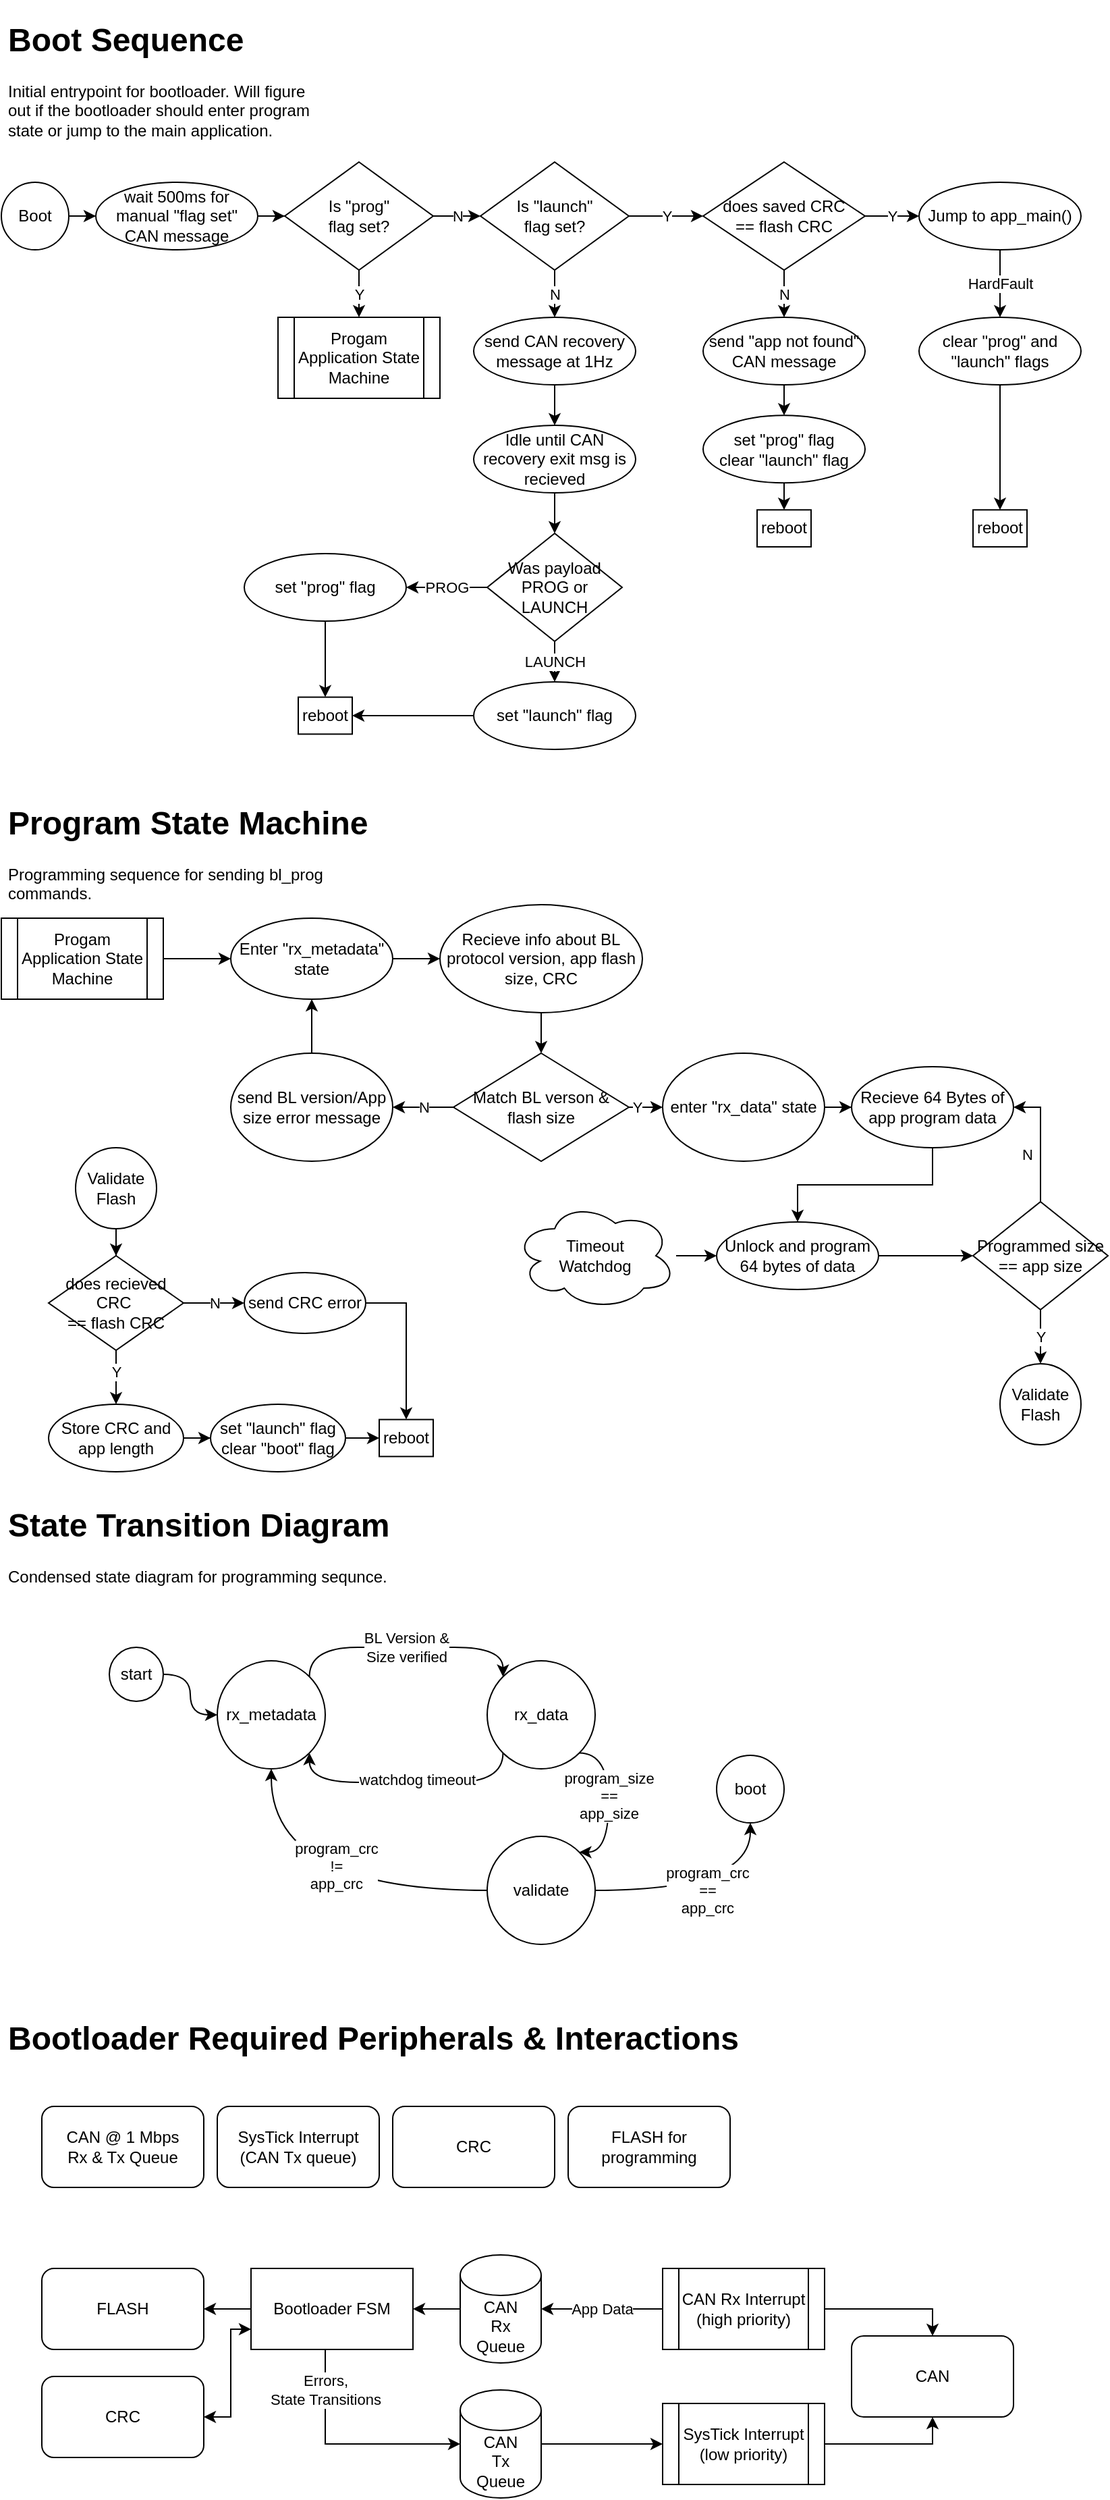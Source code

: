 <mxfile version="14.1.8" type="device"><diagram id="3tZdVPSeccgW7vgan1fj" name="Page-1"><mxGraphModel dx="1086" dy="829" grid="1" gridSize="10" guides="1" tooltips="1" connect="1" arrows="1" fold="1" page="1" pageScale="1" pageWidth="850" pageHeight="1100" math="0" shadow="0"><root><mxCell id="0"/><mxCell id="1" parent="0"/><mxCell id="a6R82AWV21bE9uqr0qgP-49" value="Progam Application State Machine" style="shape=process;whiteSpace=wrap;html=1;backgroundOutline=1;" parent="1" vertex="1"><mxGeometry x="10" y="680" width="120" height="60" as="geometry"/></mxCell><mxCell id="a6R82AWV21bE9uqr0qgP-50" value="Enter &quot;rx_metadata&quot; state" style="ellipse;whiteSpace=wrap;html=1;" parent="1" vertex="1"><mxGeometry x="180" y="680" width="120" height="60" as="geometry"/></mxCell><mxCell id="a6R82AWV21bE9uqr0qgP-51" value="" style="edgeStyle=orthogonalEdgeStyle;rounded=0;orthogonalLoop=1;jettySize=auto;html=1;" parent="1" source="a6R82AWV21bE9uqr0qgP-49" target="a6R82AWV21bE9uqr0qgP-50" edge="1"><mxGeometry x="10" y="590" as="geometry"/></mxCell><mxCell id="a6R82AWV21bE9uqr0qgP-53" value="Recieve info about BL protocol version, app flash size, CRC" style="ellipse;whiteSpace=wrap;html=1;" parent="1" vertex="1"><mxGeometry x="335" y="670" width="150" height="80" as="geometry"/></mxCell><mxCell id="a6R82AWV21bE9uqr0qgP-54" value="" style="edgeStyle=orthogonalEdgeStyle;rounded=0;orthogonalLoop=1;jettySize=auto;html=1;" parent="1" source="a6R82AWV21bE9uqr0qgP-50" target="a6R82AWV21bE9uqr0qgP-53" edge="1"><mxGeometry x="10" y="590" as="geometry"/></mxCell><mxCell id="a6R82AWV21bE9uqr0qgP-55" value="Match BL verson &amp;amp; flash size" style="rhombus;whiteSpace=wrap;html=1;" parent="1" vertex="1"><mxGeometry x="345" y="780" width="130" height="80" as="geometry"/></mxCell><mxCell id="a6R82AWV21bE9uqr0qgP-56" value="" style="edgeStyle=orthogonalEdgeStyle;rounded=0;orthogonalLoop=1;jettySize=auto;html=1;" parent="1" source="a6R82AWV21bE9uqr0qgP-53" target="a6R82AWV21bE9uqr0qgP-55" edge="1"><mxGeometry x="10" y="590" as="geometry"/></mxCell><mxCell id="a6R82AWV21bE9uqr0qgP-59" value="" style="edgeStyle=orthogonalEdgeStyle;rounded=0;orthogonalLoop=1;jettySize=auto;html=1;" parent="1" source="a6R82AWV21bE9uqr0qgP-57" target="a6R82AWV21bE9uqr0qgP-50" edge="1"><mxGeometry x="10" y="590" as="geometry"/></mxCell><mxCell id="a6R82AWV21bE9uqr0qgP-57" value="send BL version/App size error message" style="ellipse;whiteSpace=wrap;html=1;" parent="1" vertex="1"><mxGeometry x="180" y="780" width="120" height="80" as="geometry"/></mxCell><mxCell id="a6R82AWV21bE9uqr0qgP-58" value="N" style="edgeStyle=orthogonalEdgeStyle;rounded=0;orthogonalLoop=1;jettySize=auto;html=1;" parent="1" source="a6R82AWV21bE9uqr0qgP-55" target="a6R82AWV21bE9uqr0qgP-57" edge="1"><mxGeometry x="10" y="590" as="geometry"/></mxCell><mxCell id="a6R82AWV21bE9uqr0qgP-60" value="Recieve 64 Bytes of app program data" style="ellipse;whiteSpace=wrap;html=1;" parent="1" vertex="1"><mxGeometry x="640" y="790" width="120" height="60" as="geometry"/></mxCell><mxCell id="a6R82AWV21bE9uqr0qgP-65" value="" style="edgeStyle=orthogonalEdgeStyle;rounded=0;orthogonalLoop=1;jettySize=auto;html=1;entryX=0.5;entryY=0;entryDx=0;entryDy=0;" parent="1" source="a6R82AWV21bE9uqr0qgP-60" target="a6R82AWV21bE9uqr0qgP-66" edge="1"><mxGeometry x="10" y="590" as="geometry"><mxPoint x="600.029" y="900.029" as="targetPoint"/></mxGeometry></mxCell><mxCell id="a6R82AWV21bE9uqr0qgP-66" value="Unlock and program 64 bytes of data" style="ellipse;whiteSpace=wrap;html=1;" parent="1" vertex="1"><mxGeometry x="540" y="905" width="120" height="50" as="geometry"/></mxCell><mxCell id="a6R82AWV21bE9uqr0qgP-73" value="N" style="edgeStyle=orthogonalEdgeStyle;rounded=0;orthogonalLoop=1;jettySize=auto;html=1;exitX=0.5;exitY=0;exitDx=0;exitDy=0;entryX=1;entryY=0.5;entryDx=0;entryDy=0;" parent="1" source="a6R82AWV21bE9uqr0qgP-71" target="a6R82AWV21bE9uqr0qgP-60" edge="1"><mxGeometry x="10" y="590" as="geometry"><mxPoint as="offset"/></mxGeometry></mxCell><mxCell id="a6R82AWV21bE9uqr0qgP-71" value="Programmed size == app size" style="rhombus;whiteSpace=wrap;html=1;" parent="1" vertex="1"><mxGeometry x="730" y="890" width="100" height="80" as="geometry"/></mxCell><mxCell id="a6R82AWV21bE9uqr0qgP-72" value="" style="edgeStyle=orthogonalEdgeStyle;rounded=0;orthogonalLoop=1;jettySize=auto;html=1;" parent="1" source="a6R82AWV21bE9uqr0qgP-66" target="a6R82AWV21bE9uqr0qgP-71" edge="1"><mxGeometry x="10" y="475" as="geometry"/></mxCell><mxCell id="a6R82AWV21bE9uqr0qgP-76" value="" style="edgeStyle=orthogonalEdgeStyle;rounded=0;orthogonalLoop=1;jettySize=auto;html=1;" parent="1" source="a6R82AWV21bE9uqr0qgP-74" target="a6R82AWV21bE9uqr0qgP-60" edge="1"><mxGeometry x="10" y="590" as="geometry"/></mxCell><mxCell id="a6R82AWV21bE9uqr0qgP-74" value="enter &quot;rx_data&quot; state" style="ellipse;whiteSpace=wrap;html=1;" parent="1" vertex="1"><mxGeometry x="500" y="780" width="120" height="80" as="geometry"/></mxCell><mxCell id="a6R82AWV21bE9uqr0qgP-75" value="Y" style="edgeStyle=orthogonalEdgeStyle;rounded=0;orthogonalLoop=1;jettySize=auto;html=1;" parent="1" source="a6R82AWV21bE9uqr0qgP-55" target="a6R82AWV21bE9uqr0qgP-74" edge="1"><mxGeometry as="geometry"><mxPoint x="-7" as="offset"/></mxGeometry></mxCell><mxCell id="a6R82AWV21bE9uqr0qgP-78" value="Y" style="edgeStyle=orthogonalEdgeStyle;rounded=0;orthogonalLoop=1;jettySize=auto;html=1;entryX=0.5;entryY=0;entryDx=0;entryDy=0;" parent="1" source="a6R82AWV21bE9uqr0qgP-71" target="a6R82AWV21bE9uqr0qgP-168" edge="1"><mxGeometry x="10" y="475" as="geometry"><mxPoint x="780" y="1025.0" as="targetPoint"/></mxGeometry></mxCell><mxCell id="a6R82AWV21bE9uqr0qgP-112" value="&lt;h1&gt;Program State Machine&lt;/h1&gt;&lt;p&gt;Programming sequence for sending bl_prog commands.&lt;/p&gt;" style="text;html=1;strokeColor=none;fillColor=none;spacing=5;spacingTop=-20;whiteSpace=wrap;overflow=hidden;rounded=0;" parent="1" vertex="1"><mxGeometry x="10" y="590" width="300" height="90" as="geometry"/></mxCell><mxCell id="a6R82AWV21bE9uqr0qgP-168" value="Validate Flash" style="ellipse;whiteSpace=wrap;html=1;aspect=fixed;" parent="1" vertex="1"><mxGeometry x="750" y="1010" width="60" height="60" as="geometry"/></mxCell><mxCell id="a6R82AWV21bE9uqr0qgP-170" value="Validate Flash" style="ellipse;whiteSpace=wrap;html=1;aspect=fixed;" parent="1" vertex="1"><mxGeometry x="65" y="850" width="60" height="60" as="geometry"/></mxCell><mxCell id="a6R82AWV21bE9uqr0qgP-171" value="does recieved CRC&amp;nbsp;&lt;br&gt;== flash CRC" style="rhombus;whiteSpace=wrap;html=1;" parent="1" vertex="1"><mxGeometry x="45" y="930" width="100" height="70" as="geometry"/></mxCell><mxCell id="a6R82AWV21bE9uqr0qgP-172" value="" style="edgeStyle=orthogonalEdgeStyle;rounded=0;orthogonalLoop=1;jettySize=auto;html=1;" parent="1" source="a6R82AWV21bE9uqr0qgP-170" target="a6R82AWV21bE9uqr0qgP-171" edge="1"><mxGeometry x="10" y="590" as="geometry"/></mxCell><mxCell id="a6R82AWV21bE9uqr0qgP-228" style="edgeStyle=orthogonalEdgeStyle;rounded=0;orthogonalLoop=1;jettySize=auto;html=1;exitX=1;exitY=0.5;exitDx=0;exitDy=0;entryX=0.5;entryY=0;entryDx=0;entryDy=0;" parent="1" source="a6R82AWV21bE9uqr0qgP-214" target="a6R82AWV21bE9uqr0qgP-223" edge="1"><mxGeometry relative="1" as="geometry"/></mxCell><mxCell id="a6R82AWV21bE9uqr0qgP-214" value="send CRC error" style="ellipse;whiteSpace=wrap;html=1;" parent="1" vertex="1"><mxGeometry x="190" y="942.5" width="90" height="45" as="geometry"/></mxCell><mxCell id="a6R82AWV21bE9uqr0qgP-215" value="N" style="edgeStyle=orthogonalEdgeStyle;rounded=0;orthogonalLoop=1;jettySize=auto;html=1;" parent="1" source="a6R82AWV21bE9uqr0qgP-171" target="a6R82AWV21bE9uqr0qgP-214" edge="1"><mxGeometry x="10" y="590" as="geometry"/></mxCell><mxCell id="a6R82AWV21bE9uqr0qgP-217" value="" style="edgeStyle=orthogonalEdgeStyle;rounded=0;orthogonalLoop=1;jettySize=auto;html=1;entryX=0.5;entryY=0;entryDx=0;entryDy=0;" parent="1" source="a6R82AWV21bE9uqr0qgP-171" target="a6R82AWV21bE9uqr0qgP-225" edge="1"><mxGeometry x="10" y="590" as="geometry"><mxPoint x="95" y="1035" as="targetPoint"/></mxGeometry></mxCell><mxCell id="a6R82AWV21bE9uqr0qgP-220" value="Y" style="edgeLabel;html=1;align=center;verticalAlign=middle;resizable=0;points=[];" parent="a6R82AWV21bE9uqr0qgP-217" vertex="1" connectable="0"><mxGeometry x="0.52" y="1" relative="1" as="geometry"><mxPoint x="-1" y="-14.4" as="offset"/></mxGeometry></mxCell><mxCell id="a6R82AWV21bE9uqr0qgP-223" value="reboot" style="rounded=0;whiteSpace=wrap;html=1;" parent="1" vertex="1"><mxGeometry x="290" y="1051.31" width="40" height="27.38" as="geometry"/></mxCell><mxCell id="a6R82AWV21bE9uqr0qgP-227" value="" style="edgeStyle=orthogonalEdgeStyle;rounded=0;orthogonalLoop=1;jettySize=auto;html=1;" parent="1" source="a6R82AWV21bE9uqr0qgP-224" target="a6R82AWV21bE9uqr0qgP-223" edge="1"><mxGeometry relative="1" as="geometry"/></mxCell><mxCell id="a6R82AWV21bE9uqr0qgP-224" value="set &quot;launch&quot; flag clear &quot;boot&quot; flag" style="ellipse;whiteSpace=wrap;html=1;" parent="1" vertex="1"><mxGeometry x="165" y="1040" width="100" height="50" as="geometry"/></mxCell><mxCell id="a6R82AWV21bE9uqr0qgP-226" value="" style="edgeStyle=orthogonalEdgeStyle;rounded=0;orthogonalLoop=1;jettySize=auto;html=1;" parent="1" source="a6R82AWV21bE9uqr0qgP-225" target="a6R82AWV21bE9uqr0qgP-224" edge="1"><mxGeometry relative="1" as="geometry"/></mxCell><mxCell id="a6R82AWV21bE9uqr0qgP-225" value="Store CRC and app length" style="ellipse;whiteSpace=wrap;html=1;" parent="1" vertex="1"><mxGeometry x="45" y="1040" width="100" height="50" as="geometry"/></mxCell><mxCell id="a6R82AWV21bE9uqr0qgP-1" value="Boot" style="ellipse;whiteSpace=wrap;html=1;aspect=fixed;" parent="1" vertex="1"><mxGeometry x="10" y="135" width="50" height="50" as="geometry"/></mxCell><mxCell id="a6R82AWV21bE9uqr0qgP-2" value="Is &quot;prog&quot;&lt;br&gt;flag set?" style="rhombus;whiteSpace=wrap;html=1;" parent="1" vertex="1"><mxGeometry x="220" y="120" width="110" height="80" as="geometry"/></mxCell><mxCell id="a6R82AWV21bE9uqr0qgP-37" value="N" style="edgeStyle=orthogonalEdgeStyle;rounded=0;orthogonalLoop=1;jettySize=auto;html=1;" parent="1" source="a6R82AWV21bE9uqr0qgP-5" edge="1"><mxGeometry x="60" y="10" as="geometry"><mxPoint x="590" y="235.0" as="targetPoint"/></mxGeometry></mxCell><mxCell id="a6R82AWV21bE9uqr0qgP-5" value="does saved CRC &lt;br&gt;== flash CRC" style="rhombus;whiteSpace=wrap;html=1;" parent="1" vertex="1"><mxGeometry x="530" y="120" width="120" height="80" as="geometry"/></mxCell><mxCell id="a6R82AWV21bE9uqr0qgP-7" value="Jump to app_main()" style="ellipse;whiteSpace=wrap;html=1;" parent="1" vertex="1"><mxGeometry x="690" y="135" width="120" height="50" as="geometry"/></mxCell><mxCell id="a6R82AWV21bE9uqr0qgP-8" value="Y" style="edgeStyle=orthogonalEdgeStyle;rounded=0;orthogonalLoop=1;jettySize=auto;html=1;" parent="1" source="a6R82AWV21bE9uqr0qgP-5" target="a6R82AWV21bE9uqr0qgP-7" edge="1"><mxGeometry x="60" y="10" as="geometry"/></mxCell><mxCell id="a6R82AWV21bE9uqr0qgP-10" value="send CAN recovery message at 1Hz" style="ellipse;whiteSpace=wrap;html=1;" parent="1" vertex="1"><mxGeometry x="360" y="235" width="120" height="50" as="geometry"/></mxCell><mxCell id="a6R82AWV21bE9uqr0qgP-14" value="&lt;span&gt;Idle until CAN recovery exit msg is recieved&lt;/span&gt;" style="ellipse;whiteSpace=wrap;html=1;" parent="1" vertex="1"><mxGeometry x="360" y="315" width="120" height="50" as="geometry"/></mxCell><mxCell id="a6R82AWV21bE9uqr0qgP-15" value="" style="edgeStyle=orthogonalEdgeStyle;rounded=0;orthogonalLoop=1;jettySize=auto;html=1;" parent="1" source="a6R82AWV21bE9uqr0qgP-10" target="a6R82AWV21bE9uqr0qgP-14" edge="1"><mxGeometry x="60" y="10" as="geometry"/></mxCell><mxCell id="a6R82AWV21bE9uqr0qgP-19" value="reboot" style="rounded=0;whiteSpace=wrap;html=1;" parent="1" vertex="1"><mxGeometry x="230" y="516.31" width="40" height="27.38" as="geometry"/></mxCell><mxCell id="a6R82AWV21bE9uqr0qgP-22" value="Y" style="edgeStyle=orthogonalEdgeStyle;rounded=0;orthogonalLoop=1;jettySize=auto;html=1;" parent="1" source="a6R82AWV21bE9uqr0qgP-20" target="a6R82AWV21bE9uqr0qgP-5" edge="1"><mxGeometry x="60" y="10" as="geometry"/></mxCell><mxCell id="a6R82AWV21bE9uqr0qgP-25" value="N" style="edgeStyle=orthogonalEdgeStyle;rounded=0;orthogonalLoop=1;jettySize=auto;html=1;exitX=0.5;exitY=1;exitDx=0;exitDy=0;entryX=0.5;entryY=0;entryDx=0;entryDy=0;" parent="1" source="a6R82AWV21bE9uqr0qgP-20" target="a6R82AWV21bE9uqr0qgP-10" edge="1"><mxGeometry x="60" y="10" as="geometry"/></mxCell><mxCell id="a6R82AWV21bE9uqr0qgP-20" value="Is &quot;launch&quot;&lt;br&gt;flag set?" style="rhombus;whiteSpace=wrap;html=1;" parent="1" vertex="1"><mxGeometry x="365" y="120" width="110" height="80" as="geometry"/></mxCell><mxCell id="a6R82AWV21bE9uqr0qgP-21" value="N" style="edgeStyle=orthogonalEdgeStyle;rounded=0;orthogonalLoop=1;jettySize=auto;html=1;" parent="1" source="a6R82AWV21bE9uqr0qgP-2" target="a6R82AWV21bE9uqr0qgP-20" edge="1"><mxGeometry x="60" y="10" as="geometry"/></mxCell><mxCell id="a6R82AWV21bE9uqr0qgP-35" value="" style="edgeStyle=orthogonalEdgeStyle;rounded=0;orthogonalLoop=1;jettySize=auto;html=1;" parent="1" source="a6R82AWV21bE9uqr0qgP-26" target="a6R82AWV21bE9uqr0qgP-19" edge="1"><mxGeometry x="60" y="10" as="geometry"/></mxCell><mxCell id="a6R82AWV21bE9uqr0qgP-26" value="set &quot;launch&quot; flag" style="ellipse;whiteSpace=wrap;html=1;" parent="1" vertex="1"><mxGeometry x="360" y="505" width="120" height="50" as="geometry"/></mxCell><mxCell id="a6R82AWV21bE9uqr0qgP-30" value="LAUNCH" style="edgeStyle=orthogonalEdgeStyle;rounded=0;orthogonalLoop=1;jettySize=auto;html=1;" parent="1" source="a6R82AWV21bE9uqr0qgP-27" target="a6R82AWV21bE9uqr0qgP-26" edge="1"><mxGeometry x="60" y="10" as="geometry"/></mxCell><mxCell id="a6R82AWV21bE9uqr0qgP-27" value="Was payload&lt;br&gt;PROG or LAUNCH" style="rhombus;whiteSpace=wrap;html=1;" parent="1" vertex="1"><mxGeometry x="370" y="395" width="100" height="80" as="geometry"/></mxCell><mxCell id="a6R82AWV21bE9uqr0qgP-29" value="" style="edgeStyle=orthogonalEdgeStyle;rounded=0;orthogonalLoop=1;jettySize=auto;html=1;" parent="1" source="a6R82AWV21bE9uqr0qgP-14" target="a6R82AWV21bE9uqr0qgP-27" edge="1"><mxGeometry x="60" y="10" as="geometry"/></mxCell><mxCell id="a6R82AWV21bE9uqr0qgP-34" value="" style="edgeStyle=orthogonalEdgeStyle;rounded=0;orthogonalLoop=1;jettySize=auto;html=1;" parent="1" source="a6R82AWV21bE9uqr0qgP-32" target="a6R82AWV21bE9uqr0qgP-19" edge="1"><mxGeometry x="60" y="10" as="geometry"/></mxCell><mxCell id="a6R82AWV21bE9uqr0qgP-32" value="set &quot;prog&quot; flag" style="ellipse;whiteSpace=wrap;html=1;" parent="1" vertex="1"><mxGeometry x="190" y="410" width="120" height="50" as="geometry"/></mxCell><mxCell id="a6R82AWV21bE9uqr0qgP-33" value="PROG" style="edgeStyle=orthogonalEdgeStyle;rounded=0;orthogonalLoop=1;jettySize=auto;html=1;" parent="1" source="a6R82AWV21bE9uqr0qgP-27" target="a6R82AWV21bE9uqr0qgP-32" edge="1"><mxGeometry x="60" y="10" as="geometry"/></mxCell><mxCell id="a6R82AWV21bE9uqr0qgP-40" value="Progam Application State Machine" style="shape=process;whiteSpace=wrap;html=1;backgroundOutline=1;" parent="1" vertex="1"><mxGeometry x="215" y="235" width="120" height="60" as="geometry"/></mxCell><mxCell id="a6R82AWV21bE9uqr0qgP-41" value="Y" style="edgeStyle=orthogonalEdgeStyle;rounded=0;orthogonalLoop=1;jettySize=auto;html=1;" parent="1" source="a6R82AWV21bE9uqr0qgP-2" target="a6R82AWV21bE9uqr0qgP-40" edge="1"><mxGeometry x="60" y="10" as="geometry"/></mxCell><mxCell id="a6R82AWV21bE9uqr0qgP-43" value="set &quot;prog&quot; flag&lt;br&gt;clear &quot;launch&quot; flag" style="ellipse;whiteSpace=wrap;html=1;" parent="1" vertex="1"><mxGeometry x="530" y="307.62" width="120" height="50" as="geometry"/></mxCell><mxCell id="a6R82AWV21bE9uqr0qgP-44" value="reboot" style="rounded=0;whiteSpace=wrap;html=1;" parent="1" vertex="1"><mxGeometry x="570" y="377.62" width="40" height="27.38" as="geometry"/></mxCell><mxCell id="a6R82AWV21bE9uqr0qgP-42" style="edgeStyle=orthogonalEdgeStyle;rounded=0;orthogonalLoop=1;jettySize=auto;html=1;exitX=0.5;exitY=1;exitDx=0;exitDy=0;entryX=0.5;entryY=0;entryDx=0;entryDy=0;" parent="1" source="a6R82AWV21bE9uqr0qgP-43" target="a6R82AWV21bE9uqr0qgP-44" edge="1"><mxGeometry x="60" y="10" as="geometry"/></mxCell><mxCell id="a6R82AWV21bE9uqr0qgP-46" value="" style="edgeStyle=orthogonalEdgeStyle;rounded=0;orthogonalLoop=1;jettySize=auto;html=1;" parent="1" source="a6R82AWV21bE9uqr0qgP-45" target="a6R82AWV21bE9uqr0qgP-43" edge="1"><mxGeometry x="60" y="10" as="geometry"/></mxCell><mxCell id="a6R82AWV21bE9uqr0qgP-45" value="send &quot;app not found&quot; CAN message" style="ellipse;whiteSpace=wrap;html=1;" parent="1" vertex="1"><mxGeometry x="530" y="235" width="120" height="50" as="geometry"/></mxCell><mxCell id="a6R82AWV21bE9uqr0qgP-47" value="&lt;h1&gt;Boot Sequence&lt;/h1&gt;&lt;div&gt;Initial entrypoint for bootloader. Will figure out if the bootloader should enter program state or jump to the main application.&lt;/div&gt;" style="text;html=1;strokeColor=none;fillColor=none;spacing=5;spacingTop=-20;whiteSpace=wrap;overflow=hidden;rounded=0;" parent="1" vertex="1"><mxGeometry x="10" y="10" width="240" height="100" as="geometry"/></mxCell><mxCell id="a6R82AWV21bE9uqr0qgP-115" value="clear &quot;prog&quot; and &quot;launch&quot; flags" style="ellipse;whiteSpace=wrap;html=1;" parent="1" vertex="1"><mxGeometry x="690" y="235" width="120" height="50" as="geometry"/></mxCell><mxCell id="a6R82AWV21bE9uqr0qgP-116" value="HardFault" style="edgeStyle=orthogonalEdgeStyle;rounded=0;orthogonalLoop=1;jettySize=auto;html=1;exitX=0.5;exitY=1;exitDx=0;exitDy=0;" parent="1" source="a6R82AWV21bE9uqr0qgP-7" target="a6R82AWV21bE9uqr0qgP-115" edge="1"><mxGeometry x="60" y="-40" as="geometry"><mxPoint x="750" y="235" as="sourcePoint"/></mxGeometry></mxCell><mxCell id="a6R82AWV21bE9uqr0qgP-119" style="edgeStyle=orthogonalEdgeStyle;rounded=0;orthogonalLoop=1;jettySize=auto;html=1;exitX=0.5;exitY=1;exitDx=0;exitDy=0;" parent="1" edge="1"><mxGeometry x="60" y="10" as="geometry"><mxPoint x="750" y="555" as="sourcePoint"/><mxPoint x="750" y="555" as="targetPoint"/></mxGeometry></mxCell><mxCell id="a6R82AWV21bE9uqr0qgP-158" value="reboot" style="rounded=0;whiteSpace=wrap;html=1;" parent="1" vertex="1"><mxGeometry x="730" y="377.62" width="40" height="27.38" as="geometry"/></mxCell><mxCell id="a6R82AWV21bE9uqr0qgP-159" style="edgeStyle=orthogonalEdgeStyle;rounded=0;orthogonalLoop=1;jettySize=auto;html=1;exitX=0.5;exitY=1;exitDx=0;exitDy=0;entryX=0.5;entryY=0;entryDx=0;entryDy=0;" parent="1" source="a6R82AWV21bE9uqr0qgP-115" target="a6R82AWV21bE9uqr0qgP-158" edge="1"><mxGeometry x="60" y="-40" as="geometry"/></mxCell><mxCell id="a6R82AWV21bE9uqr0qgP-162" value="" style="edgeStyle=orthogonalEdgeStyle;rounded=0;orthogonalLoop=1;jettySize=auto;html=1;" parent="1" source="a6R82AWV21bE9uqr0qgP-160" target="a6R82AWV21bE9uqr0qgP-2" edge="1"><mxGeometry x="10" y="10" as="geometry"/></mxCell><mxCell id="a6R82AWV21bE9uqr0qgP-160" value="wait 500ms for manual &quot;flag set&quot; CAN message" style="ellipse;whiteSpace=wrap;html=1;" parent="1" vertex="1"><mxGeometry x="80" y="135" width="120" height="50" as="geometry"/></mxCell><mxCell id="a6R82AWV21bE9uqr0qgP-161" value="" style="edgeStyle=orthogonalEdgeStyle;rounded=0;orthogonalLoop=1;jettySize=auto;html=1;" parent="1" source="a6R82AWV21bE9uqr0qgP-1" target="a6R82AWV21bE9uqr0qgP-160" edge="1"><mxGeometry x="10" y="10" as="geometry"/></mxCell><mxCell id="a6R82AWV21bE9uqr0qgP-231" value="" style="edgeStyle=orthogonalEdgeStyle;rounded=0;orthogonalLoop=1;jettySize=auto;html=1;" parent="1" source="a6R82AWV21bE9uqr0qgP-229" target="a6R82AWV21bE9uqr0qgP-66" edge="1"><mxGeometry relative="1" as="geometry"/></mxCell><mxCell id="a6R82AWV21bE9uqr0qgP-229" value="Timeout &lt;br&gt;Watchdog" style="ellipse;shape=cloud;whiteSpace=wrap;html=1;" parent="1" vertex="1"><mxGeometry x="390" y="890" width="120" height="80" as="geometry"/></mxCell><mxCell id="a6R82AWV21bE9uqr0qgP-237" style="edgeStyle=orthogonalEdgeStyle;orthogonalLoop=1;jettySize=auto;html=1;exitX=1;exitY=0;exitDx=0;exitDy=0;entryX=0;entryY=0;entryDx=0;entryDy=0;curved=1;" parent="1" source="a6R82AWV21bE9uqr0qgP-232" target="a6R82AWV21bE9uqr0qgP-235" edge="1"><mxGeometry relative="1" as="geometry"><Array as="points"><mxPoint x="310" y="1220"/><mxPoint x="310" y="1220"/></Array></mxGeometry></mxCell><mxCell id="a6R82AWV21bE9uqr0qgP-238" value="BL Version &amp;amp; &lt;br&gt;Size verified" style="edgeLabel;html=1;align=center;verticalAlign=middle;resizable=0;points=[];" parent="a6R82AWV21bE9uqr0qgP-237" vertex="1" connectable="0"><mxGeometry x="0.001" relative="1" as="geometry"><mxPoint as="offset"/></mxGeometry></mxCell><mxCell id="a6R82AWV21bE9uqr0qgP-232" value="rx_metadata" style="ellipse;whiteSpace=wrap;html=1;aspect=fixed;" parent="1" vertex="1"><mxGeometry x="170" y="1230" width="80" height="80" as="geometry"/></mxCell><mxCell id="a6R82AWV21bE9uqr0qgP-234" value="" style="edgeStyle=orthogonalEdgeStyle;orthogonalLoop=1;jettySize=auto;html=1;curved=1;" parent="1" source="a6R82AWV21bE9uqr0qgP-233" target="a6R82AWV21bE9uqr0qgP-232" edge="1"><mxGeometry relative="1" as="geometry"/></mxCell><mxCell id="a6R82AWV21bE9uqr0qgP-233" value="start" style="ellipse;whiteSpace=wrap;html=1;aspect=fixed;" parent="1" vertex="1"><mxGeometry x="90" y="1220" width="40" height="40" as="geometry"/></mxCell><mxCell id="a6R82AWV21bE9uqr0qgP-239" style="edgeStyle=orthogonalEdgeStyle;curved=1;orthogonalLoop=1;jettySize=auto;html=1;exitX=1;exitY=1;exitDx=0;exitDy=0;entryX=1;entryY=0;entryDx=0;entryDy=0;" parent="1" source="a6R82AWV21bE9uqr0qgP-235" target="a6R82AWV21bE9uqr0qgP-236" edge="1"><mxGeometry relative="1" as="geometry"><Array as="points"><mxPoint x="460" y="1298"/><mxPoint x="460" y="1371"/></Array></mxGeometry></mxCell><mxCell id="a6R82AWV21bE9uqr0qgP-240" value="program_size&lt;br&gt;==&lt;br&gt;app_size" style="edgeLabel;html=1;align=center;verticalAlign=middle;resizable=0;points=[];" parent="a6R82AWV21bE9uqr0qgP-239" vertex="1" connectable="0"><mxGeometry x="-0.202" relative="1" as="geometry"><mxPoint y="6.54" as="offset"/></mxGeometry></mxCell><mxCell id="a6R82AWV21bE9uqr0qgP-241" style="edgeStyle=orthogonalEdgeStyle;curved=1;orthogonalLoop=1;jettySize=auto;html=1;exitX=0;exitY=1;exitDx=0;exitDy=0;entryX=1;entryY=1;entryDx=0;entryDy=0;" parent="1" source="a6R82AWV21bE9uqr0qgP-235" target="a6R82AWV21bE9uqr0qgP-232" edge="1"><mxGeometry relative="1" as="geometry"><Array as="points"><mxPoint x="310" y="1320"/><mxPoint x="310" y="1320"/></Array></mxGeometry></mxCell><mxCell id="a6R82AWV21bE9uqr0qgP-242" value="watchdog timeout" style="edgeLabel;html=1;align=center;verticalAlign=middle;resizable=0;points=[];" parent="a6R82AWV21bE9uqr0qgP-241" vertex="1" connectable="0"><mxGeometry x="-0.082" y="-2" relative="1" as="geometry"><mxPoint as="offset"/></mxGeometry></mxCell><mxCell id="a6R82AWV21bE9uqr0qgP-235" value="rx_data" style="ellipse;whiteSpace=wrap;html=1;aspect=fixed;" parent="1" vertex="1"><mxGeometry x="370" y="1230" width="80" height="80" as="geometry"/></mxCell><mxCell id="a6R82AWV21bE9uqr0qgP-243" style="edgeStyle=orthogonalEdgeStyle;curved=1;orthogonalLoop=1;jettySize=auto;html=1;exitX=0;exitY=0.5;exitDx=0;exitDy=0;entryX=0.5;entryY=1;entryDx=0;entryDy=0;" parent="1" source="a6R82AWV21bE9uqr0qgP-236" target="a6R82AWV21bE9uqr0qgP-232" edge="1"><mxGeometry relative="1" as="geometry"/></mxCell><mxCell id="a6R82AWV21bE9uqr0qgP-244" value="program_crc&lt;br&gt;!=&lt;br&gt;app_crc" style="edgeLabel;html=1;align=center;verticalAlign=middle;resizable=0;points=[];" parent="a6R82AWV21bE9uqr0qgP-243" vertex="1" connectable="0"><mxGeometry x="-0.106" y="-18" relative="1" as="geometry"><mxPoint as="offset"/></mxGeometry></mxCell><mxCell id="a6R82AWV21bE9uqr0qgP-246" value="program_crc&lt;br&gt;==&lt;br&gt;app_crc" style="edgeStyle=orthogonalEdgeStyle;curved=1;orthogonalLoop=1;jettySize=auto;html=1;" parent="1" source="a6R82AWV21bE9uqr0qgP-236" target="a6R82AWV21bE9uqr0qgP-245" edge="1"><mxGeometry relative="1" as="geometry"/></mxCell><mxCell id="a6R82AWV21bE9uqr0qgP-236" value="validate" style="ellipse;whiteSpace=wrap;html=1;aspect=fixed;" parent="1" vertex="1"><mxGeometry x="370" y="1360" width="80" height="80" as="geometry"/></mxCell><mxCell id="a6R82AWV21bE9uqr0qgP-245" value="boot" style="ellipse;whiteSpace=wrap;html=1;aspect=fixed;" parent="1" vertex="1"><mxGeometry x="540" y="1300" width="50" height="50" as="geometry"/></mxCell><mxCell id="a6R82AWV21bE9uqr0qgP-248" value="&lt;h1&gt;State Transition Diagram&lt;/h1&gt;&lt;p&gt;Condensed state diagram for programming sequnce.&lt;/p&gt;" style="text;html=1;strokeColor=none;fillColor=none;spacing=5;spacingTop=-20;whiteSpace=wrap;overflow=hidden;rounded=0;" parent="1" vertex="1"><mxGeometry x="10" y="1110" width="350" height="70" as="geometry"/></mxCell><mxCell id="SBWIHephsmYK0gLMGsNX-1" value="" style="group" vertex="1" connectable="0" parent="1"><mxGeometry x="10" y="1490" width="750" height="360" as="geometry"/></mxCell><mxCell id="a6R82AWV21bE9uqr0qgP-249" value="&lt;h1&gt;Bootloader Required Peripherals &amp;amp; Interactions&lt;/h1&gt;" style="text;html=1;strokeColor=none;fillColor=none;spacing=5;spacingTop=-20;whiteSpace=wrap;overflow=hidden;rounded=0;" parent="SBWIHephsmYK0gLMGsNX-1" vertex="1"><mxGeometry width="550" height="40" as="geometry"/></mxCell><mxCell id="a6R82AWV21bE9uqr0qgP-250" value="CAN @ 1 Mbps&lt;br&gt;Rx &amp;amp; Tx Queue" style="rounded=1;whiteSpace=wrap;html=1;" parent="SBWIHephsmYK0gLMGsNX-1" vertex="1"><mxGeometry x="30" y="70" width="120" height="60" as="geometry"/></mxCell><mxCell id="a6R82AWV21bE9uqr0qgP-251" value="SysTick Interrupt&lt;br&gt;(CAN Tx queue)" style="rounded=1;whiteSpace=wrap;html=1;" parent="SBWIHephsmYK0gLMGsNX-1" vertex="1"><mxGeometry x="160" y="70" width="120" height="60" as="geometry"/></mxCell><mxCell id="a6R82AWV21bE9uqr0qgP-252" value="FLASH for programming" style="rounded=1;whiteSpace=wrap;html=1;" parent="SBWIHephsmYK0gLMGsNX-1" vertex="1"><mxGeometry x="420" y="70" width="120" height="60" as="geometry"/></mxCell><mxCell id="a6R82AWV21bE9uqr0qgP-253" value="CRC" style="rounded=1;whiteSpace=wrap;html=1;" parent="SBWIHephsmYK0gLMGsNX-1" vertex="1"><mxGeometry x="290" y="70" width="120" height="60" as="geometry"/></mxCell><mxCell id="a6R82AWV21bE9uqr0qgP-254" value="CAN&lt;br&gt;Rx&lt;br&gt;Queue" style="shape=cylinder3;whiteSpace=wrap;html=1;boundedLbl=1;backgroundOutline=1;size=15;" parent="SBWIHephsmYK0gLMGsNX-1" vertex="1"><mxGeometry x="340" y="180" width="60" height="80" as="geometry"/></mxCell><mxCell id="a6R82AWV21bE9uqr0qgP-256" value="App Data" style="edgeStyle=orthogonalEdgeStyle;curved=1;orthogonalLoop=1;jettySize=auto;html=1;" parent="SBWIHephsmYK0gLMGsNX-1" source="a6R82AWV21bE9uqr0qgP-255" target="a6R82AWV21bE9uqr0qgP-254" edge="1"><mxGeometry relative="1" as="geometry"/></mxCell><mxCell id="a6R82AWV21bE9uqr0qgP-255" value="CAN Rx Interrupt&lt;br&gt;(high priority)" style="shape=process;whiteSpace=wrap;html=1;backgroundOutline=1;" parent="SBWIHephsmYK0gLMGsNX-1" vertex="1"><mxGeometry x="490" y="190" width="120" height="60" as="geometry"/></mxCell><mxCell id="a6R82AWV21bE9uqr0qgP-257" value="Bootloader FSM" style="rounded=0;whiteSpace=wrap;html=1;" parent="SBWIHephsmYK0gLMGsNX-1" vertex="1"><mxGeometry x="185" y="190" width="120" height="60" as="geometry"/></mxCell><mxCell id="a6R82AWV21bE9uqr0qgP-258" value="" style="edgeStyle=orthogonalEdgeStyle;curved=1;orthogonalLoop=1;jettySize=auto;html=1;" parent="SBWIHephsmYK0gLMGsNX-1" source="a6R82AWV21bE9uqr0qgP-254" target="a6R82AWV21bE9uqr0qgP-257" edge="1"><mxGeometry relative="1" as="geometry"/></mxCell><mxCell id="a6R82AWV21bE9uqr0qgP-259" value="CAN&lt;br&gt;Tx&lt;br&gt;Queue" style="shape=cylinder3;whiteSpace=wrap;html=1;boundedLbl=1;backgroundOutline=1;size=15;" parent="SBWIHephsmYK0gLMGsNX-1" vertex="1"><mxGeometry x="340" y="280" width="60" height="80" as="geometry"/></mxCell><mxCell id="a6R82AWV21bE9uqr0qgP-260" style="edgeStyle=orthogonalEdgeStyle;orthogonalLoop=1;jettySize=auto;html=1;entryX=0;entryY=0.5;entryDx=0;entryDy=0;entryPerimeter=0;rounded=0;" parent="SBWIHephsmYK0gLMGsNX-1" source="a6R82AWV21bE9uqr0qgP-257" target="a6R82AWV21bE9uqr0qgP-259" edge="1"><mxGeometry relative="1" as="geometry"><Array as="points"><mxPoint x="240" y="320"/></Array></mxGeometry></mxCell><mxCell id="a6R82AWV21bE9uqr0qgP-261" value="Errors,&lt;br&gt;State Transitions" style="edgeLabel;html=1;align=center;verticalAlign=middle;resizable=0;points=[];" parent="a6R82AWV21bE9uqr0qgP-260" vertex="1" connectable="0"><mxGeometry x="-0.407" y="-1" relative="1" as="geometry"><mxPoint x="0.97" y="-20.29" as="offset"/></mxGeometry></mxCell><mxCell id="a6R82AWV21bE9uqr0qgP-262" value="SysTick Interrupt&lt;br&gt;(low priority)" style="shape=process;whiteSpace=wrap;html=1;backgroundOutline=1;" parent="SBWIHephsmYK0gLMGsNX-1" vertex="1"><mxGeometry x="490" y="290" width="120" height="60" as="geometry"/></mxCell><mxCell id="a6R82AWV21bE9uqr0qgP-263" value="" style="edgeStyle=orthogonalEdgeStyle;rounded=0;orthogonalLoop=1;jettySize=auto;html=1;" parent="SBWIHephsmYK0gLMGsNX-1" source="a6R82AWV21bE9uqr0qgP-259" target="a6R82AWV21bE9uqr0qgP-262" edge="1"><mxGeometry relative="1" as="geometry"/></mxCell><mxCell id="a6R82AWV21bE9uqr0qgP-269" value="FLASH" style="rounded=1;whiteSpace=wrap;html=1;" parent="SBWIHephsmYK0gLMGsNX-1" vertex="1"><mxGeometry x="30" y="190" width="120" height="60" as="geometry"/></mxCell><mxCell id="a6R82AWV21bE9uqr0qgP-265" value="" style="edgeStyle=orthogonalEdgeStyle;rounded=0;orthogonalLoop=1;jettySize=auto;html=1;entryX=1;entryY=0.5;entryDx=0;entryDy=0;" parent="SBWIHephsmYK0gLMGsNX-1" source="a6R82AWV21bE9uqr0qgP-257" target="a6R82AWV21bE9uqr0qgP-269" edge="1"><mxGeometry relative="1" as="geometry"><mxPoint x="155" y="220.029" as="targetPoint"/></mxGeometry></mxCell><mxCell id="a6R82AWV21bE9uqr0qgP-271" value="CRC" style="rounded=1;whiteSpace=wrap;html=1;" parent="SBWIHephsmYK0gLMGsNX-1" vertex="1"><mxGeometry x="30" y="270" width="120" height="60" as="geometry"/></mxCell><mxCell id="a6R82AWV21bE9uqr0qgP-267" style="edgeStyle=orthogonalEdgeStyle;rounded=0;orthogonalLoop=1;jettySize=auto;html=1;exitX=0;exitY=0.75;exitDx=0;exitDy=0;entryX=1;entryY=0.5;entryDx=0;entryDy=0;startArrow=classic;startFill=1;" parent="SBWIHephsmYK0gLMGsNX-1" source="a6R82AWV21bE9uqr0qgP-257" target="a6R82AWV21bE9uqr0qgP-271" edge="1"><mxGeometry relative="1" as="geometry"><mxPoint x="155" y="300" as="targetPoint"/><Array as="points"><mxPoint x="170" y="235"/><mxPoint x="170" y="300"/></Array></mxGeometry></mxCell><mxCell id="a6R82AWV21bE9uqr0qgP-272" value="CAN" style="rounded=1;whiteSpace=wrap;html=1;" parent="SBWIHephsmYK0gLMGsNX-1" vertex="1"><mxGeometry x="630" y="240" width="120" height="60" as="geometry"/></mxCell><mxCell id="a6R82AWV21bE9uqr0qgP-274" style="edgeStyle=orthogonalEdgeStyle;rounded=0;orthogonalLoop=1;jettySize=auto;html=1;exitX=1;exitY=0.5;exitDx=0;exitDy=0;entryX=0.5;entryY=0;entryDx=0;entryDy=0;startArrow=none;startFill=0;" parent="SBWIHephsmYK0gLMGsNX-1" source="a6R82AWV21bE9uqr0qgP-255" target="a6R82AWV21bE9uqr0qgP-272" edge="1"><mxGeometry relative="1" as="geometry"/></mxCell><mxCell id="a6R82AWV21bE9uqr0qgP-273" style="edgeStyle=orthogonalEdgeStyle;rounded=0;orthogonalLoop=1;jettySize=auto;html=1;exitX=1;exitY=0.5;exitDx=0;exitDy=0;entryX=0.5;entryY=1;entryDx=0;entryDy=0;startArrow=none;startFill=0;" parent="SBWIHephsmYK0gLMGsNX-1" source="a6R82AWV21bE9uqr0qgP-262" target="a6R82AWV21bE9uqr0qgP-272" edge="1"><mxGeometry relative="1" as="geometry"/></mxCell></root></mxGraphModel></diagram></mxfile>